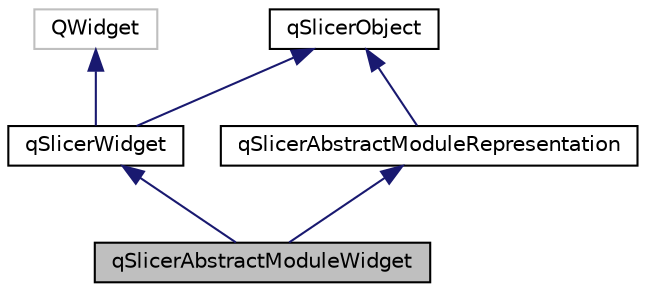 digraph "qSlicerAbstractModuleWidget"
{
  bgcolor="transparent";
  edge [fontname="Helvetica",fontsize="10",labelfontname="Helvetica",labelfontsize="10"];
  node [fontname="Helvetica",fontsize="10",shape=record];
  Node27 [label="qSlicerAbstractModuleWidget",height=0.2,width=0.4,color="black", fillcolor="grey75", style="filled", fontcolor="black"];
  Node28 -> Node27 [dir="back",color="midnightblue",fontsize="10",style="solid",fontname="Helvetica"];
  Node28 [label="qSlicerWidget",height=0.2,width=0.4,color="black",URL="$classqSlicerWidget.html"];
  Node29 -> Node28 [dir="back",color="midnightblue",fontsize="10",style="solid",fontname="Helvetica"];
  Node29 [label="QWidget",height=0.2,width=0.4,color="grey75"];
  Node30 -> Node28 [dir="back",color="midnightblue",fontsize="10",style="solid",fontname="Helvetica"];
  Node30 [label="qSlicerObject",height=0.2,width=0.4,color="black",URL="$classqSlicerObject.html"];
  Node31 -> Node27 [dir="back",color="midnightblue",fontsize="10",style="solid",fontname="Helvetica"];
  Node31 [label="qSlicerAbstractModuleRepresentation",height=0.2,width=0.4,color="black",URL="$classqSlicerAbstractModuleRepresentation.html"];
  Node30 -> Node31 [dir="back",color="midnightblue",fontsize="10",style="solid",fontname="Helvetica"];
}
